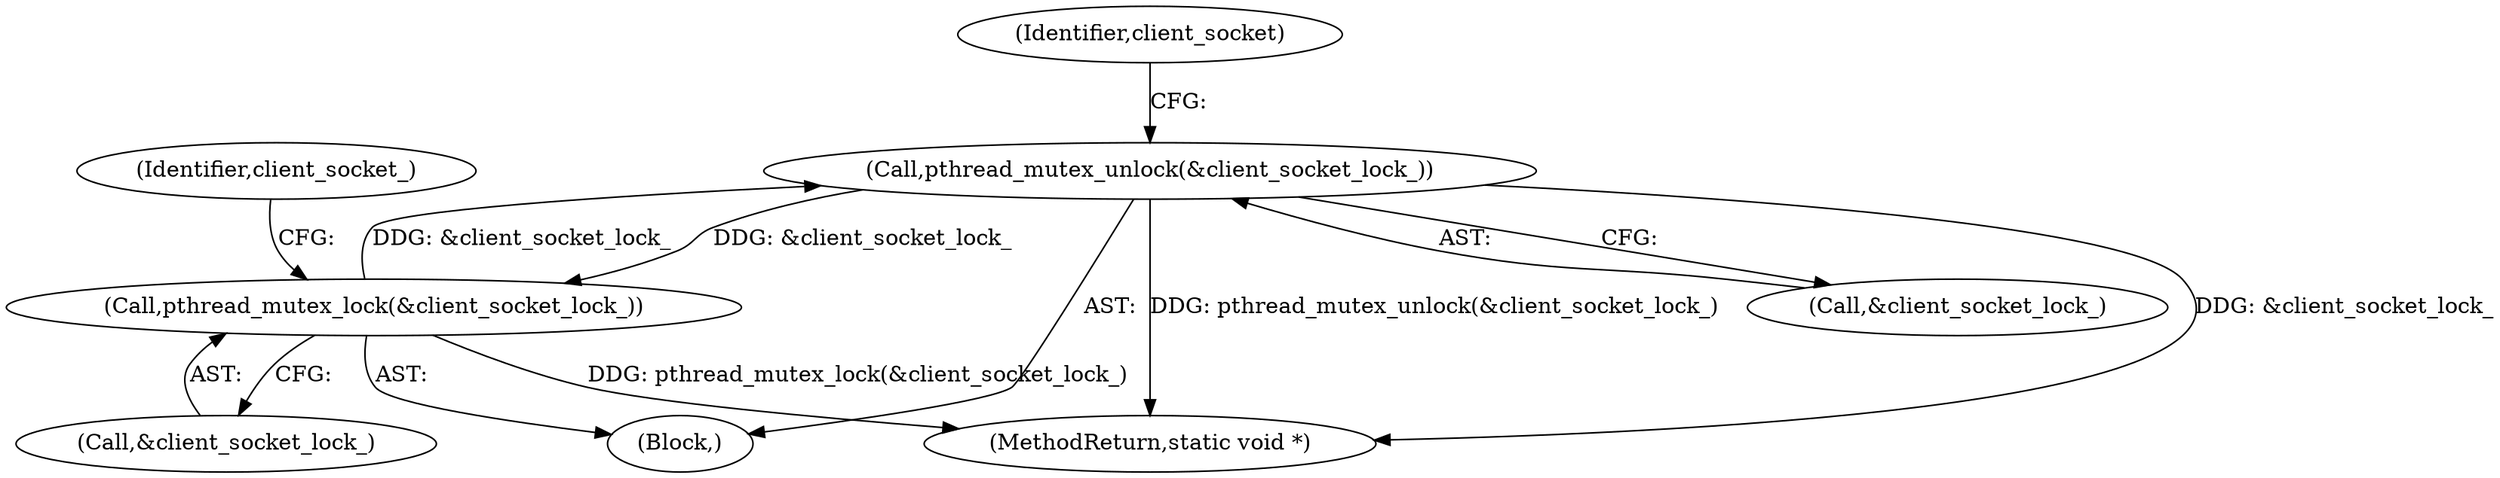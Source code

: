 digraph "0_Android_472271b153c5dc53c28beac55480a8d8434b2d5c_52@API" {
"1000251" [label="(Call,pthread_mutex_unlock(&client_socket_lock_))"];
"1000237" [label="(Call,pthread_mutex_lock(&client_socket_lock_))"];
"1000251" [label="(Call,pthread_mutex_unlock(&client_socket_lock_))"];
"1000242" [label="(Identifier,client_socket_)"];
"1000252" [label="(Call,&client_socket_lock_)"];
"1000207" [label="(Block,)"];
"1000237" [label="(Call,pthread_mutex_lock(&client_socket_lock_))"];
"1000210" [label="(Identifier,client_socket)"];
"1000238" [label="(Call,&client_socket_lock_)"];
"1000251" [label="(Call,pthread_mutex_unlock(&client_socket_lock_))"];
"1000260" [label="(MethodReturn,static void *)"];
"1000251" -> "1000207"  [label="AST: "];
"1000251" -> "1000252"  [label="CFG: "];
"1000252" -> "1000251"  [label="AST: "];
"1000210" -> "1000251"  [label="CFG: "];
"1000251" -> "1000260"  [label="DDG: pthread_mutex_unlock(&client_socket_lock_)"];
"1000251" -> "1000260"  [label="DDG: &client_socket_lock_"];
"1000251" -> "1000237"  [label="DDG: &client_socket_lock_"];
"1000237" -> "1000251"  [label="DDG: &client_socket_lock_"];
"1000237" -> "1000207"  [label="AST: "];
"1000237" -> "1000238"  [label="CFG: "];
"1000238" -> "1000237"  [label="AST: "];
"1000242" -> "1000237"  [label="CFG: "];
"1000237" -> "1000260"  [label="DDG: pthread_mutex_lock(&client_socket_lock_)"];
}
